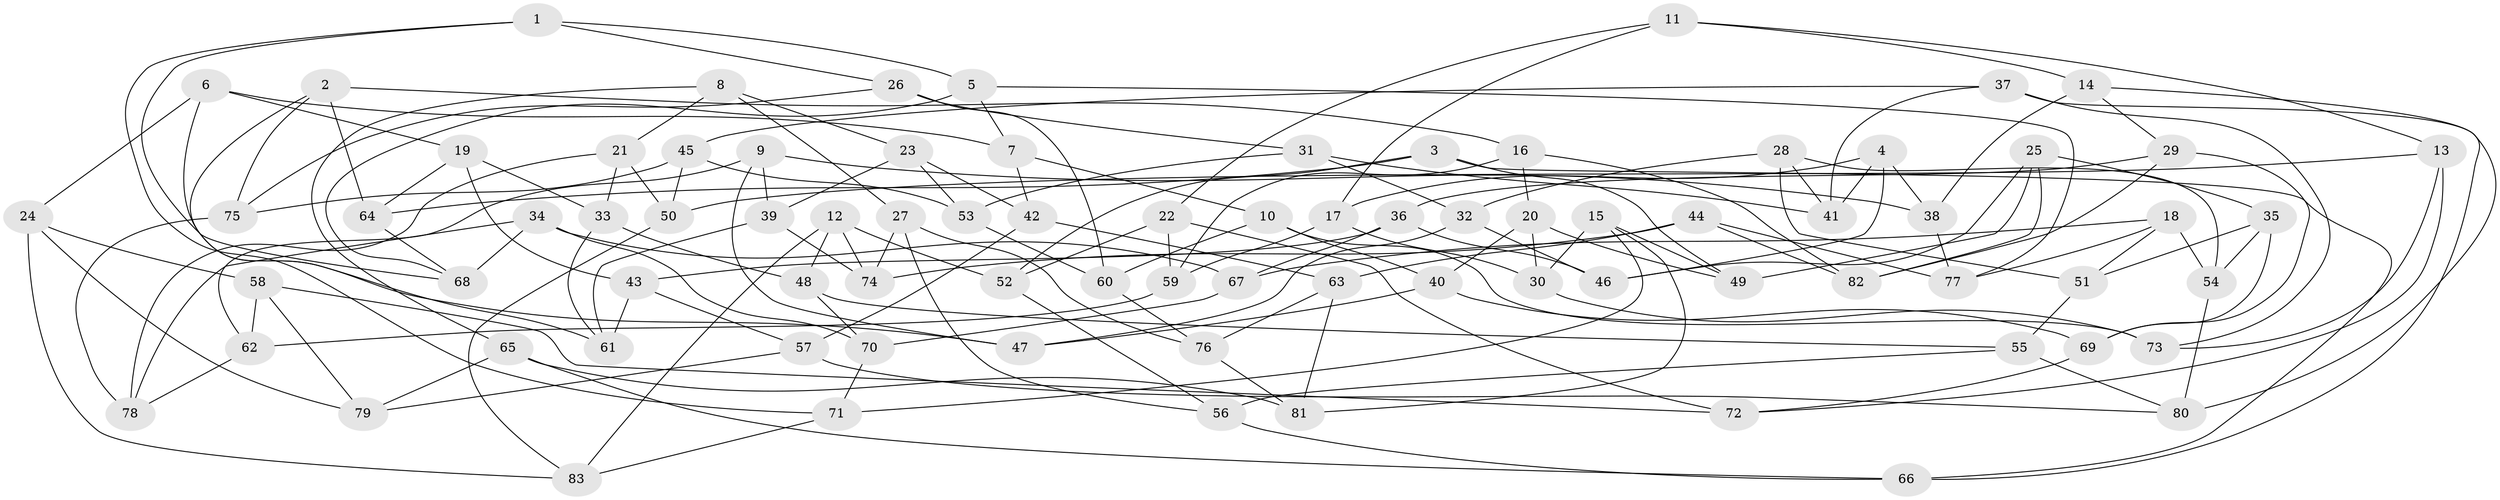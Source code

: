 // coarse degree distribution, {5: 0.09523809523809523, 6: 0.6666666666666666, 4: 0.14285714285714285, 7: 0.023809523809523808, 3: 0.023809523809523808, 8: 0.047619047619047616}
// Generated by graph-tools (version 1.1) at 2025/48/03/06/25 01:48:58]
// undirected, 83 vertices, 166 edges
graph export_dot {
graph [start="1"]
  node [color=gray90,style=filled];
  1;
  2;
  3;
  4;
  5;
  6;
  7;
  8;
  9;
  10;
  11;
  12;
  13;
  14;
  15;
  16;
  17;
  18;
  19;
  20;
  21;
  22;
  23;
  24;
  25;
  26;
  27;
  28;
  29;
  30;
  31;
  32;
  33;
  34;
  35;
  36;
  37;
  38;
  39;
  40;
  41;
  42;
  43;
  44;
  45;
  46;
  47;
  48;
  49;
  50;
  51;
  52;
  53;
  54;
  55;
  56;
  57;
  58;
  59;
  60;
  61;
  62;
  63;
  64;
  65;
  66;
  67;
  68;
  69;
  70;
  71;
  72;
  73;
  74;
  75;
  76;
  77;
  78;
  79;
  80;
  81;
  82;
  83;
  1 -- 71;
  1 -- 5;
  1 -- 26;
  1 -- 68;
  2 -- 75;
  2 -- 61;
  2 -- 64;
  2 -- 16;
  3 -- 52;
  3 -- 66;
  3 -- 64;
  3 -- 49;
  4 -- 41;
  4 -- 38;
  4 -- 46;
  4 -- 17;
  5 -- 77;
  5 -- 68;
  5 -- 7;
  6 -- 19;
  6 -- 47;
  6 -- 24;
  6 -- 7;
  7 -- 10;
  7 -- 42;
  8 -- 65;
  8 -- 27;
  8 -- 23;
  8 -- 21;
  9 -- 47;
  9 -- 39;
  9 -- 38;
  9 -- 62;
  10 -- 60;
  10 -- 40;
  10 -- 73;
  11 -- 22;
  11 -- 17;
  11 -- 13;
  11 -- 14;
  12 -- 52;
  12 -- 48;
  12 -- 83;
  12 -- 74;
  13 -- 73;
  13 -- 50;
  13 -- 72;
  14 -- 38;
  14 -- 80;
  14 -- 29;
  15 -- 71;
  15 -- 30;
  15 -- 81;
  15 -- 49;
  16 -- 82;
  16 -- 59;
  16 -- 20;
  17 -- 30;
  17 -- 59;
  18 -- 67;
  18 -- 77;
  18 -- 51;
  18 -- 54;
  19 -- 43;
  19 -- 64;
  19 -- 33;
  20 -- 30;
  20 -- 40;
  20 -- 49;
  21 -- 33;
  21 -- 78;
  21 -- 50;
  22 -- 59;
  22 -- 72;
  22 -- 52;
  23 -- 53;
  23 -- 42;
  23 -- 39;
  24 -- 79;
  24 -- 58;
  24 -- 83;
  25 -- 49;
  25 -- 82;
  25 -- 35;
  25 -- 46;
  26 -- 60;
  26 -- 31;
  26 -- 75;
  27 -- 56;
  27 -- 74;
  27 -- 76;
  28 -- 32;
  28 -- 51;
  28 -- 41;
  28 -- 54;
  29 -- 36;
  29 -- 82;
  29 -- 69;
  30 -- 73;
  31 -- 41;
  31 -- 32;
  31 -- 53;
  32 -- 46;
  32 -- 47;
  33 -- 48;
  33 -- 61;
  34 -- 70;
  34 -- 78;
  34 -- 67;
  34 -- 68;
  35 -- 51;
  35 -- 69;
  35 -- 54;
  36 -- 43;
  36 -- 46;
  36 -- 67;
  37 -- 41;
  37 -- 66;
  37 -- 45;
  37 -- 73;
  38 -- 77;
  39 -- 61;
  39 -- 74;
  40 -- 69;
  40 -- 47;
  42 -- 63;
  42 -- 57;
  43 -- 57;
  43 -- 61;
  44 -- 63;
  44 -- 82;
  44 -- 77;
  44 -- 74;
  45 -- 53;
  45 -- 75;
  45 -- 50;
  48 -- 55;
  48 -- 70;
  50 -- 83;
  51 -- 55;
  52 -- 56;
  53 -- 60;
  54 -- 80;
  55 -- 56;
  55 -- 80;
  56 -- 66;
  57 -- 79;
  57 -- 80;
  58 -- 72;
  58 -- 62;
  58 -- 79;
  59 -- 62;
  60 -- 76;
  62 -- 78;
  63 -- 81;
  63 -- 76;
  64 -- 68;
  65 -- 81;
  65 -- 66;
  65 -- 79;
  67 -- 70;
  69 -- 72;
  70 -- 71;
  71 -- 83;
  75 -- 78;
  76 -- 81;
}
